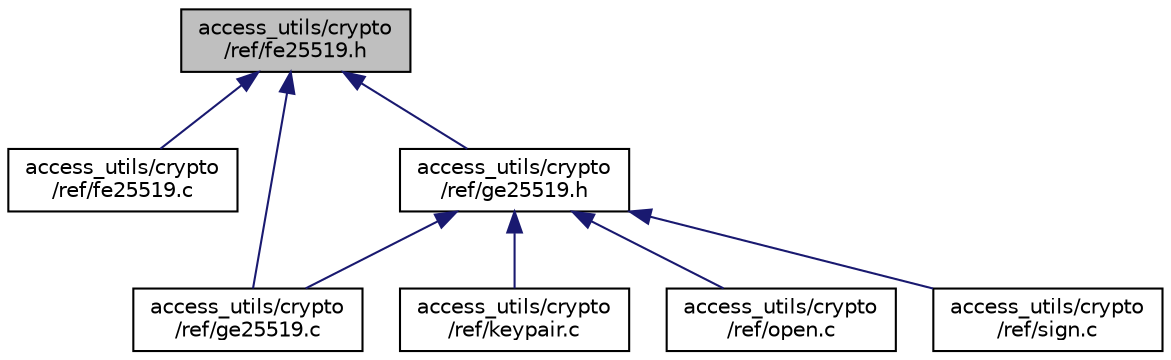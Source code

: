 digraph "access_utils/crypto/ref/fe25519.h"
{
  edge [fontname="Helvetica",fontsize="10",labelfontname="Helvetica",labelfontsize="10"];
  node [fontname="Helvetica",fontsize="10",shape=record];
  Node5 [label="access_utils/crypto\l/ref/fe25519.h",height=0.2,width=0.4,color="black", fillcolor="grey75", style="filled", fontcolor="black"];
  Node5 -> Node6 [dir="back",color="midnightblue",fontsize="10",style="solid",fontname="Helvetica"];
  Node6 [label="access_utils/crypto\l/ref/fe25519.c",height=0.2,width=0.4,color="black", fillcolor="white", style="filled",URL="$fe25519_8c.html"];
  Node5 -> Node7 [dir="back",color="midnightblue",fontsize="10",style="solid",fontname="Helvetica"];
  Node7 [label="access_utils/crypto\l/ref/ge25519.h",height=0.2,width=0.4,color="black", fillcolor="white", style="filled",URL="$ge25519_8h.html"];
  Node7 -> Node8 [dir="back",color="midnightblue",fontsize="10",style="solid",fontname="Helvetica"];
  Node8 [label="access_utils/crypto\l/ref/ge25519.c",height=0.2,width=0.4,color="black", fillcolor="white", style="filled",URL="$ge25519_8c.html"];
  Node7 -> Node9 [dir="back",color="midnightblue",fontsize="10",style="solid",fontname="Helvetica"];
  Node9 [label="access_utils/crypto\l/ref/keypair.c",height=0.2,width=0.4,color="black", fillcolor="white", style="filled",URL="$keypair_8c.html"];
  Node7 -> Node10 [dir="back",color="midnightblue",fontsize="10",style="solid",fontname="Helvetica"];
  Node10 [label="access_utils/crypto\l/ref/open.c",height=0.2,width=0.4,color="black", fillcolor="white", style="filled",URL="$open_8c.html"];
  Node7 -> Node11 [dir="back",color="midnightblue",fontsize="10",style="solid",fontname="Helvetica"];
  Node11 [label="access_utils/crypto\l/ref/sign.c",height=0.2,width=0.4,color="black", fillcolor="white", style="filled",URL="$sign_8c.html"];
  Node5 -> Node8 [dir="back",color="midnightblue",fontsize="10",style="solid",fontname="Helvetica"];
}
